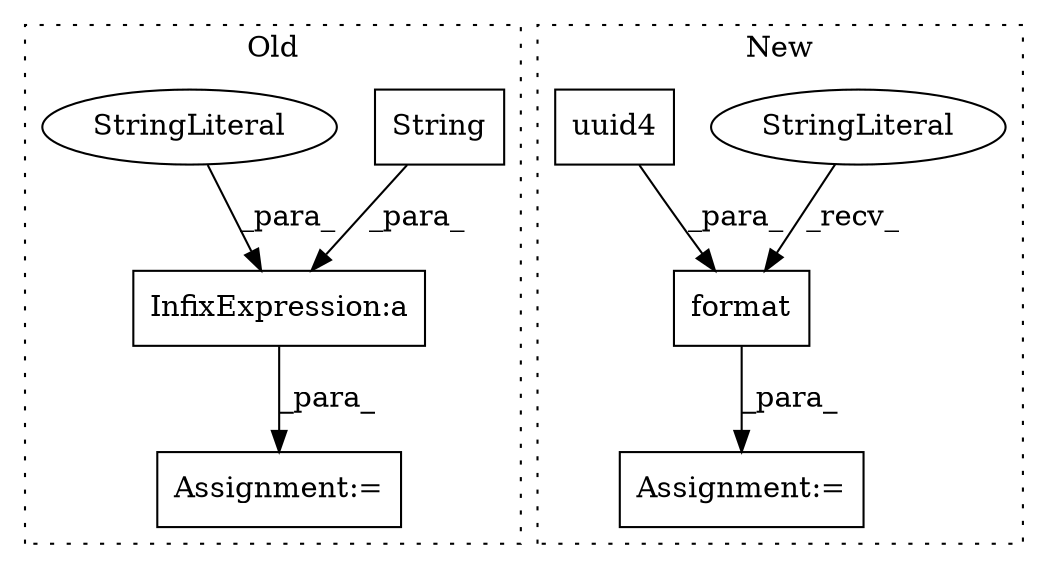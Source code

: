 digraph G {
subgraph cluster0 {
1 [label="String" a="32" s="911,934" l="7,1" shape="box"];
4 [label="InfixExpression:a" a="27" s="908" l="3" shape="box"];
5 [label="StringLiteral" a="45" s="894" l="14" shape="ellipse"];
7 [label="Assignment:=" a="7" s="948" l="1" shape="box"];
label = "Old";
style="dotted";
}
subgraph cluster1 {
2 [label="format" a="32" s="949,968" l="7,1" shape="box"];
3 [label="StringLiteral" a="45" s="932" l="16" shape="ellipse"];
6 [label="Assignment:=" a="7" s="931" l="1" shape="box"];
8 [label="uuid4" a="32" s="961" l="7" shape="box"];
label = "New";
style="dotted";
}
1 -> 4 [label="_para_"];
2 -> 6 [label="_para_"];
3 -> 2 [label="_recv_"];
4 -> 7 [label="_para_"];
5 -> 4 [label="_para_"];
8 -> 2 [label="_para_"];
}
